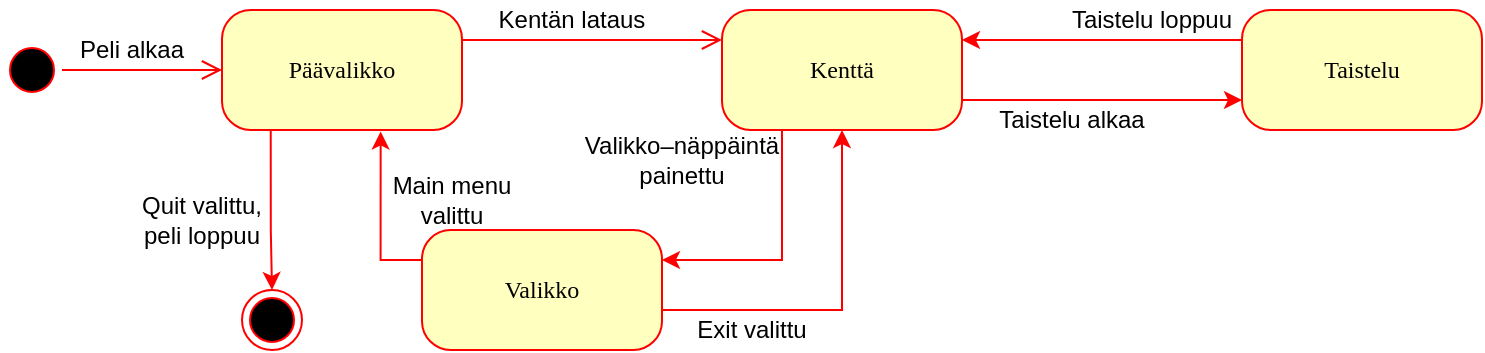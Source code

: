 <mxfile version="12.3.2" type="device" pages="1"><diagram name="Page-1" id="58cdce13-f638-feb5-8d6f-7d28b1aa9fa0"><mxGraphModel dx="814" dy="440" grid="1" gridSize="10" guides="1" tooltips="1" connect="1" arrows="1" fold="1" page="1" pageScale="1" pageWidth="1100" pageHeight="850" background="#ffffff" math="0" shadow="0"><root><mxCell id="0"/><mxCell id="1" parent="0"/><mxCell id="382b91b5511bd0f7-1" value="" style="ellipse;html=1;shape=startState;fillColor=#000000;strokeColor=#ff0000;rounded=1;shadow=0;comic=0;labelBackgroundColor=none;fontFamily=Verdana;fontSize=12;fontColor=#000000;align=center;direction=south;" parent="1" vertex="1"><mxGeometry x="130" y="135" width="30" height="30" as="geometry"/></mxCell><mxCell id="ZX33AOalELsqdKyctScT-2" style="edgeStyle=orthogonalEdgeStyle;rounded=0;orthogonalLoop=1;jettySize=auto;html=1;entryX=0.5;entryY=0;entryDx=0;entryDy=0;exitX=0.203;exitY=0.98;exitDx=0;exitDy=0;exitPerimeter=0;strokeColor=#FF0000;" edge="1" parent="1" source="382b91b5511bd0f7-6" target="ZX33AOalELsqdKyctScT-1"><mxGeometry relative="1" as="geometry"><Array as="points"><mxPoint x="264" y="230"/></Array></mxGeometry></mxCell><mxCell id="382b91b5511bd0f7-6" value="Päävalikko" style="rounded=1;whiteSpace=wrap;html=1;arcSize=24;fillColor=#ffffc0;strokeColor=#ff0000;shadow=0;comic=0;labelBackgroundColor=none;fontFamily=Verdana;fontSize=12;fontColor=#000000;align=center;" parent="1" vertex="1"><mxGeometry x="240" y="120" width="120" height="60" as="geometry"/></mxCell><mxCell id="ZX33AOalELsqdKyctScT-3" style="edgeStyle=orthogonalEdgeStyle;rounded=0;orthogonalLoop=1;jettySize=auto;html=1;strokeColor=#FF0000;" edge="1" parent="1" source="382b91b5511bd0f7-7"><mxGeometry relative="1" as="geometry"><mxPoint x="460" y="245" as="targetPoint"/><Array as="points"><mxPoint x="520" y="245"/></Array></mxGeometry></mxCell><mxCell id="ZX33AOalELsqdKyctScT-4" style="edgeStyle=orthogonalEdgeStyle;rounded=0;orthogonalLoop=1;jettySize=auto;html=1;entryX=0;entryY=0.75;entryDx=0;entryDy=0;strokeColor=#FF0000;" edge="1" parent="1" source="382b91b5511bd0f7-7" target="382b91b5511bd0f7-9"><mxGeometry relative="1" as="geometry"><Array as="points"><mxPoint x="590" y="165"/><mxPoint x="590" y="165"/></Array></mxGeometry></mxCell><mxCell id="382b91b5511bd0f7-7" value="Kenttä" style="rounded=1;whiteSpace=wrap;html=1;arcSize=24;fillColor=#ffffc0;strokeColor=#ff0000;shadow=0;comic=0;labelBackgroundColor=none;fontFamily=Verdana;fontSize=12;fontColor=#000000;align=center;" parent="1" vertex="1"><mxGeometry x="490" y="120" width="120" height="60" as="geometry"/></mxCell><mxCell id="ZX33AOalELsqdKyctScT-5" style="edgeStyle=orthogonalEdgeStyle;rounded=0;orthogonalLoop=1;jettySize=auto;html=1;entryX=1;entryY=0.25;entryDx=0;entryDy=0;strokeColor=#FF0000;" edge="1" parent="1" source="382b91b5511bd0f7-9" target="382b91b5511bd0f7-7"><mxGeometry relative="1" as="geometry"><Array as="points"><mxPoint x="610" y="135"/><mxPoint x="610" y="135"/></Array></mxGeometry></mxCell><mxCell id="382b91b5511bd0f7-9" value="Taistelu" style="rounded=1;whiteSpace=wrap;html=1;arcSize=24;fillColor=#ffffc0;strokeColor=#ff0000;shadow=0;comic=0;labelBackgroundColor=none;fontFamily=Verdana;fontSize=12;fontColor=#000000;align=center;" parent="1" vertex="1"><mxGeometry x="750" y="120" width="120" height="60" as="geometry"/></mxCell><mxCell id="ZX33AOalELsqdKyctScT-6" style="edgeStyle=orthogonalEdgeStyle;rounded=0;orthogonalLoop=1;jettySize=auto;html=1;exitX=1;exitY=0.25;exitDx=0;exitDy=0;entryX=0.5;entryY=1;entryDx=0;entryDy=0;strokeColor=#FF0000;" edge="1" parent="1" source="382b91b5511bd0f7-10" target="382b91b5511bd0f7-7"><mxGeometry relative="1" as="geometry"><Array as="points"><mxPoint x="460" y="270"/><mxPoint x="550" y="270"/></Array></mxGeometry></mxCell><mxCell id="ZX33AOalELsqdKyctScT-7" style="edgeStyle=orthogonalEdgeStyle;rounded=0;orthogonalLoop=1;jettySize=auto;html=1;exitX=0;exitY=0.25;exitDx=0;exitDy=0;entryX=0.661;entryY=1.012;entryDx=0;entryDy=0;entryPerimeter=0;strokeColor=#FF0000;" edge="1" parent="1" source="382b91b5511bd0f7-10" target="382b91b5511bd0f7-6"><mxGeometry relative="1" as="geometry"/></mxCell><mxCell id="382b91b5511bd0f7-10" value="&lt;div&gt;Valikko&lt;/div&gt;" style="rounded=1;whiteSpace=wrap;html=1;arcSize=24;fillColor=#ffffc0;strokeColor=#ff0000;shadow=0;comic=0;labelBackgroundColor=none;fontFamily=Verdana;fontSize=12;fontColor=#000000;align=center;" parent="1" vertex="1"><mxGeometry x="340" y="230" width="120" height="60" as="geometry"/></mxCell><mxCell id="2a3bc250acf0617d-9" style="edgeStyle=orthogonalEdgeStyle;html=1;labelBackgroundColor=none;endArrow=open;endSize=8;strokeColor=#ff0000;fontFamily=Verdana;fontSize=12;align=left;" parent="1" source="382b91b5511bd0f7-1" target="382b91b5511bd0f7-6" edge="1"><mxGeometry relative="1" as="geometry"/></mxCell><mxCell id="2a3bc250acf0617d-10" style="edgeStyle=orthogonalEdgeStyle;html=1;labelBackgroundColor=none;endArrow=open;endSize=8;strokeColor=#ff0000;fontFamily=Verdana;fontSize=12;align=left;entryX=0;entryY=0.25;entryDx=0;entryDy=0;" parent="1" source="382b91b5511bd0f7-6" target="382b91b5511bd0f7-7" edge="1"><mxGeometry relative="1" as="geometry"><Array as="points"><mxPoint x="410" y="135"/><mxPoint x="410" y="135"/></Array><mxPoint x="450" y="160" as="targetPoint"/></mxGeometry></mxCell><mxCell id="ZX33AOalELsqdKyctScT-1" value="" style="ellipse;html=1;shape=endState;fillColor=#000000;strokeColor=#ff0000;rounded=1;shadow=0;comic=0;labelBackgroundColor=none;fontFamily=Verdana;fontSize=12;fontColor=#000000;align=center;" vertex="1" parent="1"><mxGeometry x="250" y="260" width="30" height="30" as="geometry"/></mxCell><mxCell id="ZX33AOalELsqdKyctScT-9" value="Peli alkaa" style="text;html=1;strokeColor=none;fillColor=none;align=center;verticalAlign=middle;whiteSpace=wrap;rounded=0;" vertex="1" parent="1"><mxGeometry x="160" y="130" width="70" height="20" as="geometry"/></mxCell><mxCell id="ZX33AOalELsqdKyctScT-10" value="Kentän lataus" style="text;html=1;strokeColor=none;fillColor=none;align=center;verticalAlign=middle;whiteSpace=wrap;rounded=0;" vertex="1" parent="1"><mxGeometry x="370" y="115" width="90" height="20" as="geometry"/></mxCell><mxCell id="ZX33AOalELsqdKyctScT-11" value="Taistelu alkaa" style="text;html=1;strokeColor=none;fillColor=none;align=center;verticalAlign=middle;whiteSpace=wrap;rounded=0;" vertex="1" parent="1"><mxGeometry x="620" y="165" width="90" height="20" as="geometry"/></mxCell><mxCell id="ZX33AOalELsqdKyctScT-12" value="Taistelu loppuu" style="text;html=1;strokeColor=none;fillColor=none;align=center;verticalAlign=middle;whiteSpace=wrap;rounded=0;" vertex="1" parent="1"><mxGeometry x="660" y="115" width="90" height="20" as="geometry"/></mxCell><mxCell id="ZX33AOalELsqdKyctScT-14" value="Exit valittu" style="text;html=1;strokeColor=none;fillColor=none;align=center;verticalAlign=middle;whiteSpace=wrap;rounded=0;" vertex="1" parent="1"><mxGeometry x="459.5" y="270" width="90" height="20" as="geometry"/></mxCell><mxCell id="ZX33AOalELsqdKyctScT-16" value="Valikko&lt;span lang=&quot;FI&quot;&gt;–näppäintä painettu&lt;br&gt;&lt;/span&gt;" style="text;html=1;strokeColor=none;fillColor=none;align=center;verticalAlign=middle;whiteSpace=wrap;rounded=0;" vertex="1" parent="1"><mxGeometry x="415" y="185" width="110" height="20" as="geometry"/></mxCell><mxCell id="ZX33AOalELsqdKyctScT-18" value="Main menu valittu" style="text;html=1;strokeColor=none;fillColor=none;align=center;verticalAlign=middle;whiteSpace=wrap;rounded=0;" vertex="1" parent="1"><mxGeometry x="310" y="205" width="90" height="20" as="geometry"/></mxCell><mxCell id="ZX33AOalELsqdKyctScT-19" value="Quit valittu, peli loppuu" style="text;html=1;strokeColor=none;fillColor=none;align=center;verticalAlign=middle;whiteSpace=wrap;rounded=0;" vertex="1" parent="1"><mxGeometry x="195" y="215" width="70" height="20" as="geometry"/></mxCell></root></mxGraphModel></diagram></mxfile>